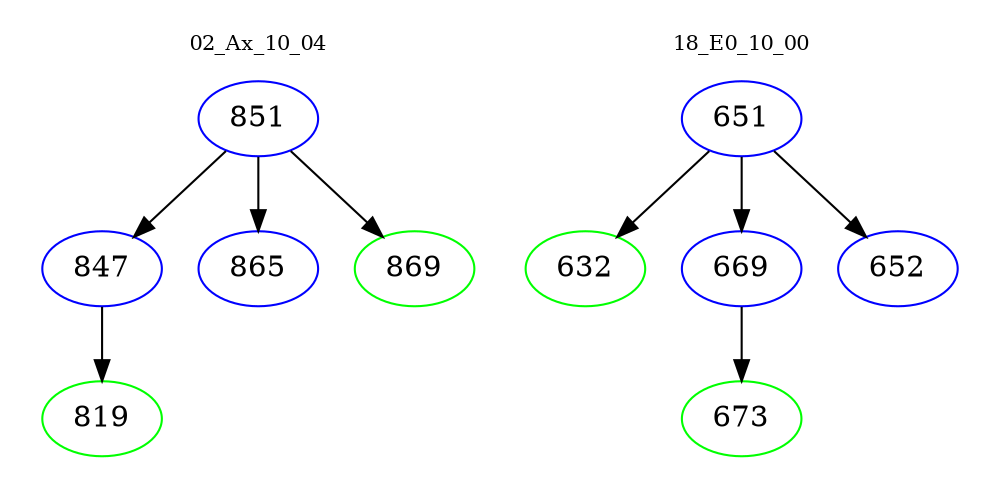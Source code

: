 digraph{
subgraph cluster_0 {
color = white
label = "02_Ax_10_04";
fontsize=10;
T0_851 [label="851", color="blue"]
T0_851 -> T0_847 [color="black"]
T0_847 [label="847", color="blue"]
T0_847 -> T0_819 [color="black"]
T0_819 [label="819", color="green"]
T0_851 -> T0_865 [color="black"]
T0_865 [label="865", color="blue"]
T0_851 -> T0_869 [color="black"]
T0_869 [label="869", color="green"]
}
subgraph cluster_1 {
color = white
label = "18_E0_10_00";
fontsize=10;
T1_651 [label="651", color="blue"]
T1_651 -> T1_632 [color="black"]
T1_632 [label="632", color="green"]
T1_651 -> T1_669 [color="black"]
T1_669 [label="669", color="blue"]
T1_669 -> T1_673 [color="black"]
T1_673 [label="673", color="green"]
T1_651 -> T1_652 [color="black"]
T1_652 [label="652", color="blue"]
}
}
